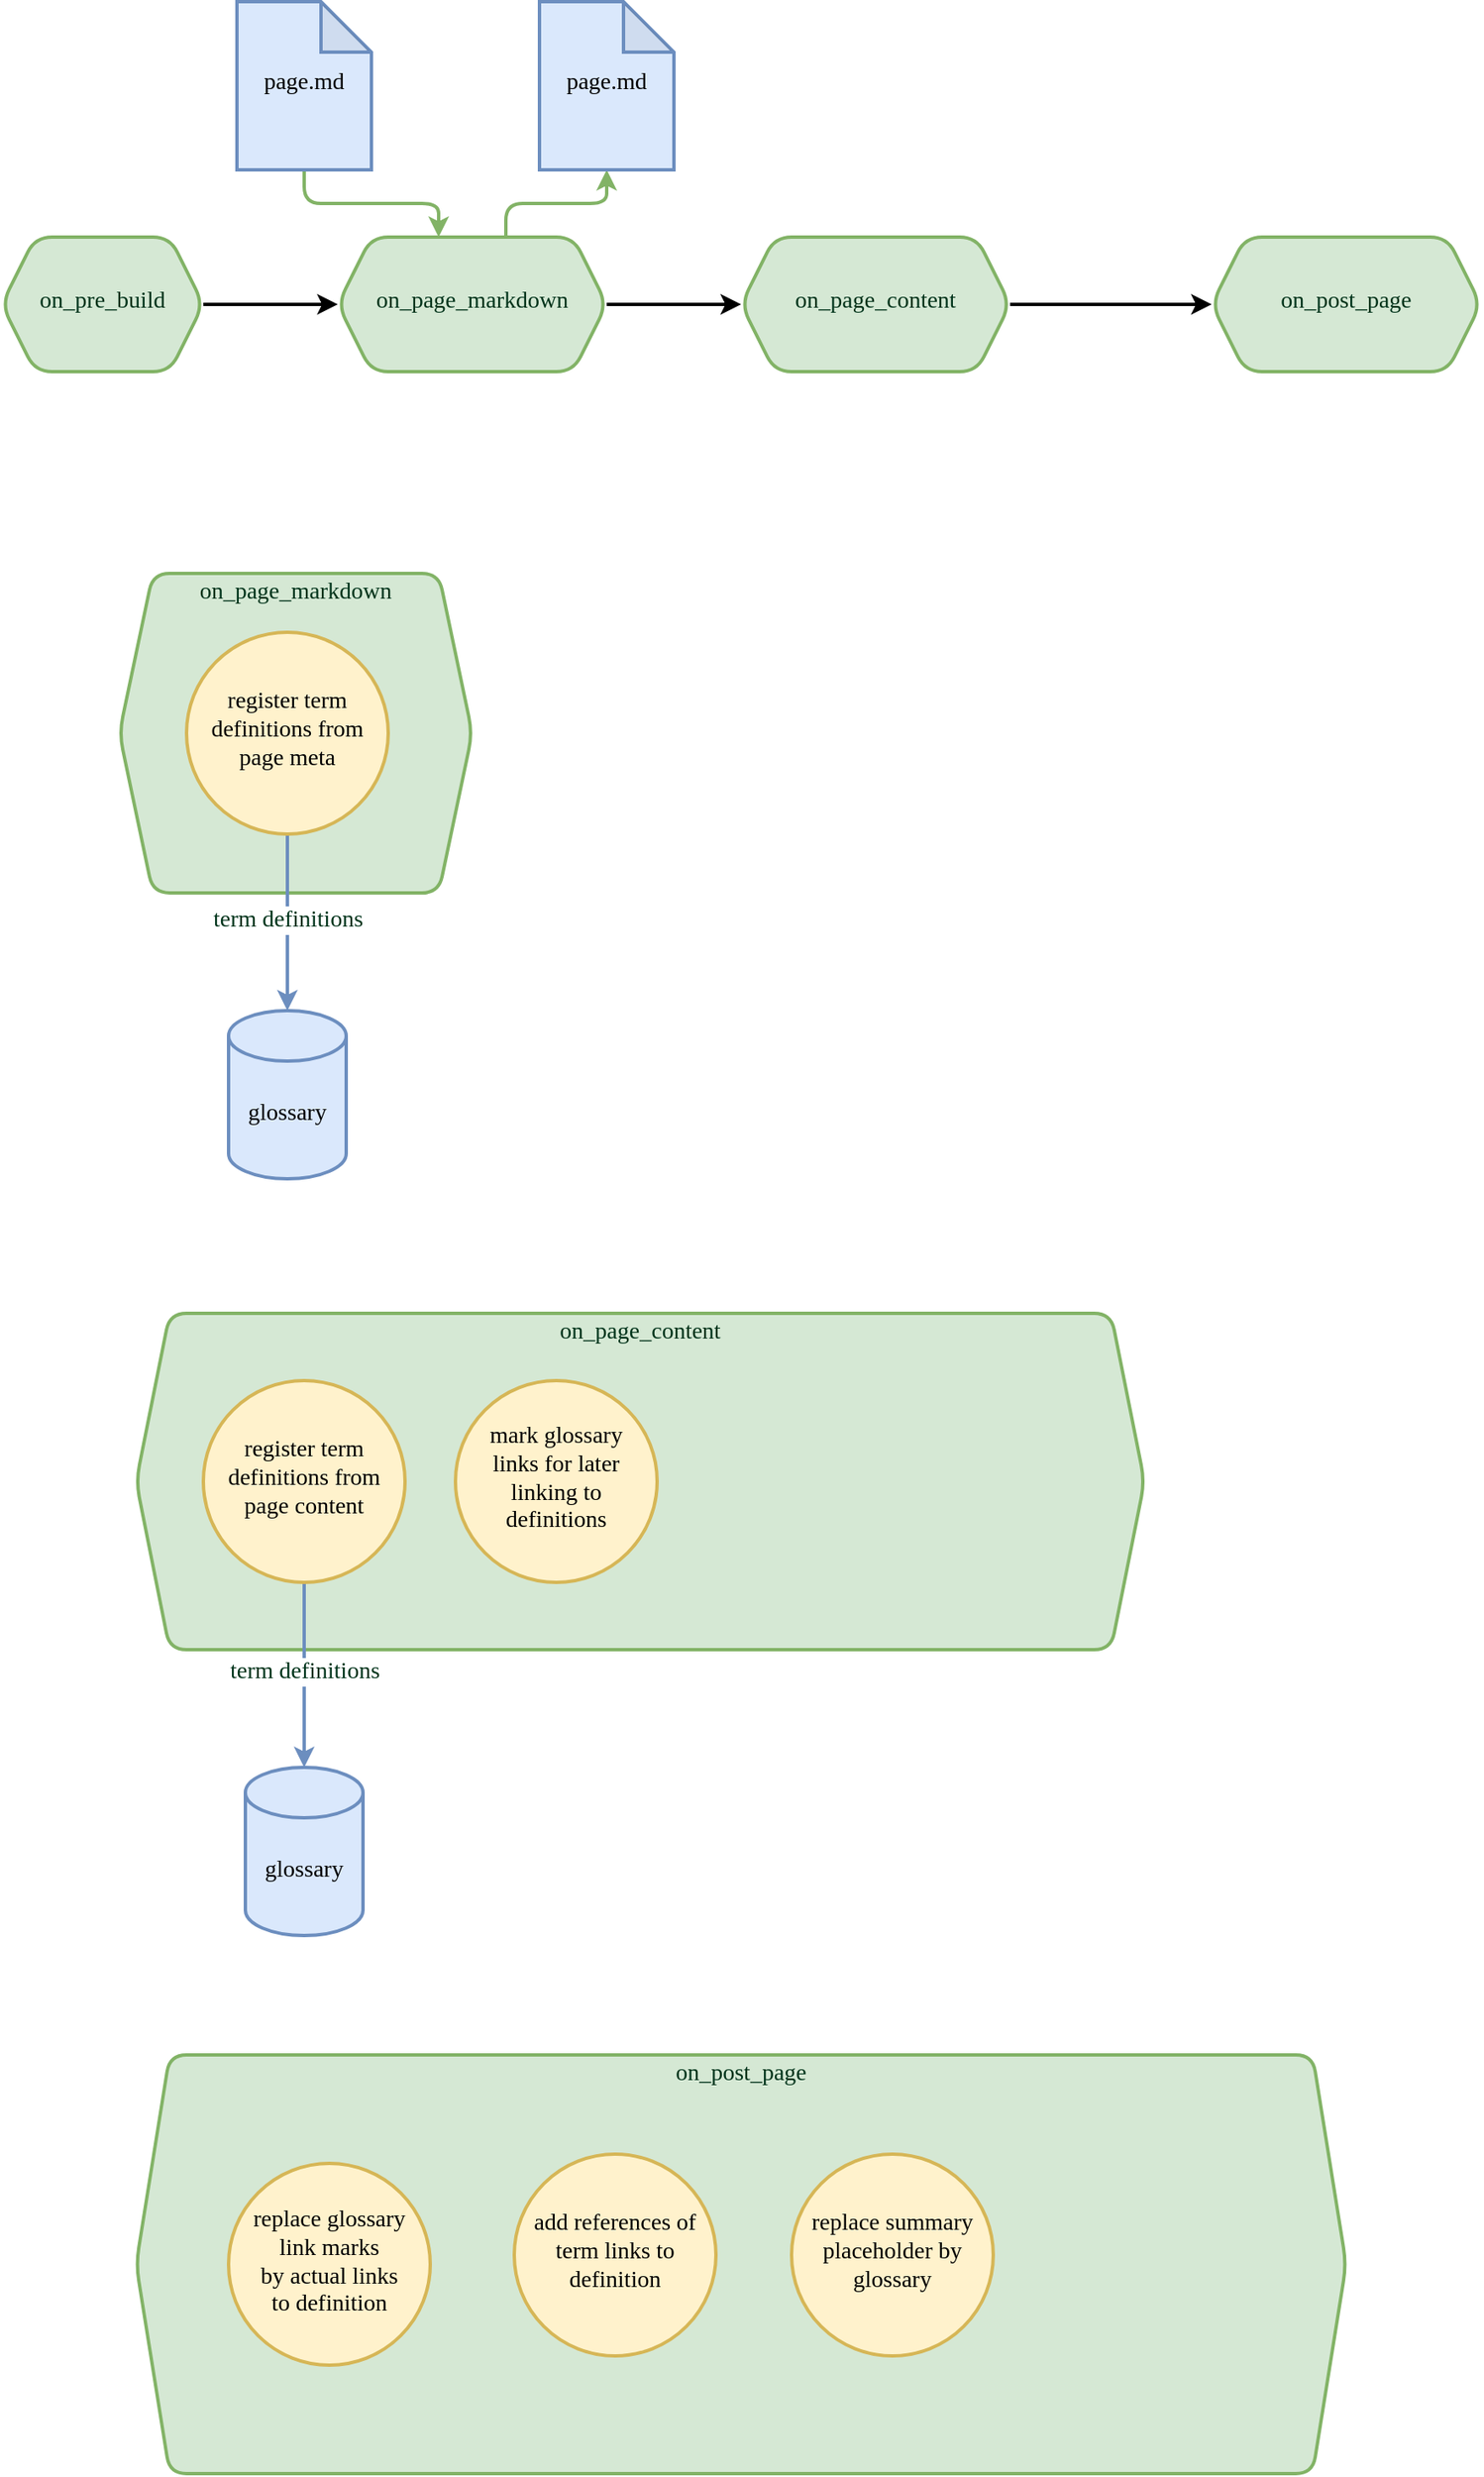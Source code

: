 <mxfile version="15.4.0" type="device"><diagram id="QK-0-mIiAnH5Nrrl9CuK" name="Page-1"><mxGraphModel dx="1106" dy="572" grid="1" gridSize="10" guides="1" tooltips="1" connect="1" arrows="1" fold="1" page="1" pageScale="1" pageWidth="1169" pageHeight="827" math="0" shadow="0"><root><mxCell id="0"/><mxCell id="1" parent="0"/><mxCell id="CYYlXy_nxc0UVKDaJPmh-17" style="edgeStyle=orthogonalEdgeStyle;rounded=1;orthogonalLoop=1;jettySize=auto;html=1;fontFamily=Comic Sans MS;fontSize=14;fontColor=#00331A;fontStyle=0;strokeWidth=2;spacingTop=-4;" edge="1" parent="1" source="CYYlXy_nxc0UVKDaJPmh-4" target="CYYlXy_nxc0UVKDaJPmh-5"><mxGeometry relative="1" as="geometry"/></mxCell><mxCell id="CYYlXy_nxc0UVKDaJPmh-4" value="on_pre_build" style="shape=hexagon;perimeter=hexagonPerimeter2;whiteSpace=wrap;html=1;fixedSize=1;rounded=1;fontFamily=Comic Sans MS;fontSize=14;fontColor=#00331A;fontStyle=0;strokeColor=#82b366;strokeWidth=2;fillColor=#d5e8d4;spacingTop=-4;" vertex="1" parent="1"><mxGeometry x="160" y="160" width="120" height="80" as="geometry"/></mxCell><mxCell id="CYYlXy_nxc0UVKDaJPmh-11" style="edgeStyle=orthogonalEdgeStyle;rounded=1;orthogonalLoop=1;jettySize=auto;html=1;entryX=0.5;entryY=1;entryDx=0;entryDy=0;entryPerimeter=0;exitX=0.625;exitY=0;exitDx=0;exitDy=0;fontFamily=Comic Sans MS;fontSize=14;fontColor=#00331A;fontStyle=0;strokeColor=#82b366;strokeWidth=2;fillColor=#d5e8d4;spacingTop=-4;" edge="1" parent="1" source="CYYlXy_nxc0UVKDaJPmh-5" target="CYYlXy_nxc0UVKDaJPmh-10"><mxGeometry relative="1" as="geometry"><mxPoint x="460" y="150" as="sourcePoint"/></mxGeometry></mxCell><mxCell id="CYYlXy_nxc0UVKDaJPmh-18" style="edgeStyle=orthogonalEdgeStyle;rounded=1;orthogonalLoop=1;jettySize=auto;html=1;fontFamily=Comic Sans MS;fontSize=14;fontColor=#00331A;fontStyle=0;strokeWidth=2;spacingTop=-4;" edge="1" parent="1" source="CYYlXy_nxc0UVKDaJPmh-5" target="CYYlXy_nxc0UVKDaJPmh-6"><mxGeometry relative="1" as="geometry"/></mxCell><mxCell id="CYYlXy_nxc0UVKDaJPmh-5" value="on_page_markdown" style="shape=hexagon;perimeter=hexagonPerimeter2;whiteSpace=wrap;html=1;fixedSize=1;rounded=1;fontFamily=Comic Sans MS;fontSize=14;fontColor=#00331A;fontStyle=0;strokeColor=#82b366;strokeWidth=2;fillColor=#d5e8d4;spacingTop=-4;" vertex="1" parent="1"><mxGeometry x="360" y="160" width="160" height="80" as="geometry"/></mxCell><mxCell id="CYYlXy_nxc0UVKDaJPmh-19" style="edgeStyle=orthogonalEdgeStyle;rounded=1;orthogonalLoop=1;jettySize=auto;html=1;fontFamily=Comic Sans MS;fontSize=14;fontColor=#00331A;fontStyle=0;strokeWidth=2;spacingTop=-4;" edge="1" parent="1" source="CYYlXy_nxc0UVKDaJPmh-6" target="CYYlXy_nxc0UVKDaJPmh-7"><mxGeometry relative="1" as="geometry"/></mxCell><mxCell id="CYYlXy_nxc0UVKDaJPmh-6" value="on_page_content" style="shape=hexagon;perimeter=hexagonPerimeter2;whiteSpace=wrap;html=1;fixedSize=1;rounded=1;fontFamily=Comic Sans MS;fontSize=14;fontColor=#00331A;fontStyle=0;strokeColor=#82b366;strokeWidth=2;fillColor=#d5e8d4;spacingTop=-4;" vertex="1" parent="1"><mxGeometry x="600" y="160" width="160" height="80" as="geometry"/></mxCell><mxCell id="CYYlXy_nxc0UVKDaJPmh-7" value="on_post_page" style="shape=hexagon;perimeter=hexagonPerimeter2;whiteSpace=wrap;html=1;fixedSize=1;rounded=1;fontFamily=Comic Sans MS;fontSize=14;fontColor=#00331A;fontStyle=0;strokeColor=#82b366;strokeWidth=2;fillColor=#d5e8d4;spacingTop=-4;" vertex="1" parent="1"><mxGeometry x="880" y="160" width="160" height="80" as="geometry"/></mxCell><mxCell id="CYYlXy_nxc0UVKDaJPmh-9" style="edgeStyle=orthogonalEdgeStyle;rounded=1;orthogonalLoop=1;jettySize=auto;html=1;entryX=0.375;entryY=0;entryDx=0;entryDy=0;fontFamily=Comic Sans MS;fontSize=14;fontColor=#00331A;fontStyle=0;strokeColor=#82b366;strokeWidth=2;fillColor=#d5e8d4;spacingTop=-4;" edge="1" parent="1" source="CYYlXy_nxc0UVKDaJPmh-8" target="CYYlXy_nxc0UVKDaJPmh-5"><mxGeometry relative="1" as="geometry"/></mxCell><mxCell id="CYYlXy_nxc0UVKDaJPmh-8" value="page.md" style="shape=note;whiteSpace=wrap;html=1;backgroundOutline=1;darkOpacity=0.05;rounded=1;fontFamily=Comic Sans MS;fontSize=14;fontStyle=0;strokeColor=#6c8ebf;strokeWidth=2;fillColor=#dae8fc;spacingTop=-4;" vertex="1" parent="1"><mxGeometry x="300" y="20" width="80" height="100" as="geometry"/></mxCell><mxCell id="CYYlXy_nxc0UVKDaJPmh-10" value="page.md" style="shape=note;whiteSpace=wrap;html=1;backgroundOutline=1;darkOpacity=0.05;rounded=1;fontFamily=Comic Sans MS;fontSize=14;fontStyle=0;strokeColor=#6c8ebf;strokeWidth=2;fillColor=#dae8fc;spacingTop=-4;" vertex="1" parent="1"><mxGeometry x="480" y="20" width="80" height="100" as="geometry"/></mxCell><mxCell id="CYYlXy_nxc0UVKDaJPmh-13" value="on_page_markdown" style="shape=hexagon;perimeter=hexagonPerimeter2;whiteSpace=wrap;html=1;fixedSize=1;rounded=1;fontFamily=Comic Sans MS;fontSize=14;fontColor=#00331A;fontStyle=0;strokeColor=#82b366;strokeWidth=2;fillColor=#d5e8d4;spacingTop=-4;verticalAlign=top;" vertex="1" parent="1"><mxGeometry x="230" y="360" width="210" height="190" as="geometry"/></mxCell><mxCell id="CYYlXy_nxc0UVKDaJPmh-16" value="term definitions" style="edgeStyle=orthogonalEdgeStyle;rounded=1;orthogonalLoop=1;jettySize=auto;html=1;fontFamily=Comic Sans MS;fontSize=14;fontColor=#00331A;fontStyle=0;strokeColor=#6c8ebf;strokeWidth=2;fillColor=#dae8fc;spacingTop=-4;" edge="1" parent="1" source="CYYlXy_nxc0UVKDaJPmh-14" target="CYYlXy_nxc0UVKDaJPmh-15"><mxGeometry relative="1" as="geometry"/></mxCell><mxCell id="CYYlXy_nxc0UVKDaJPmh-14" value="register term definitions from page meta" style="ellipse;whiteSpace=wrap;html=1;aspect=fixed;verticalAlign=middle;rounded=1;fontFamily=Comic Sans MS;fontSize=14;fontStyle=0;strokeColor=#d6b656;strokeWidth=2;fillColor=#fff2cc;spacingTop=-4;" vertex="1" parent="1"><mxGeometry x="270" y="395" width="120" height="120" as="geometry"/></mxCell><mxCell id="CYYlXy_nxc0UVKDaJPmh-15" value="glossary" style="shape=cylinder3;whiteSpace=wrap;html=1;boundedLbl=1;backgroundOutline=1;size=15;verticalAlign=middle;rounded=1;fontFamily=Comic Sans MS;fontSize=14;fontStyle=0;strokeColor=#6c8ebf;strokeWidth=2;fillColor=#dae8fc;spacingTop=-4;" vertex="1" parent="1"><mxGeometry x="295" y="620" width="70" height="100" as="geometry"/></mxCell><mxCell id="CYYlXy_nxc0UVKDaJPmh-20" value="on_page_content" style="shape=hexagon;perimeter=hexagonPerimeter2;whiteSpace=wrap;html=1;fixedSize=1;rounded=1;fontFamily=Comic Sans MS;fontSize=14;fontColor=#00331A;fontStyle=0;strokeColor=#82b366;strokeWidth=2;fillColor=#d5e8d4;spacingTop=-4;verticalAlign=top;" vertex="1" parent="1"><mxGeometry x="240" y="800" width="600" height="200" as="geometry"/></mxCell><mxCell id="CYYlXy_nxc0UVKDaJPmh-23" value="term definitions" style="edgeStyle=orthogonalEdgeStyle;rounded=1;orthogonalLoop=1;jettySize=auto;html=1;fontFamily=Comic Sans MS;fontSize=14;fontColor=#00331A;fontStyle=0;strokeWidth=2;spacingTop=-4;fillColor=#dae8fc;strokeColor=#6c8ebf;" edge="1" parent="1" source="CYYlXy_nxc0UVKDaJPmh-21" target="CYYlXy_nxc0UVKDaJPmh-22"><mxGeometry relative="1" as="geometry"/></mxCell><mxCell id="CYYlXy_nxc0UVKDaJPmh-21" value="register term definitions from page content" style="ellipse;whiteSpace=wrap;html=1;aspect=fixed;verticalAlign=middle;rounded=1;fontFamily=Comic Sans MS;fontSize=14;fontStyle=0;strokeColor=#d6b656;strokeWidth=2;fillColor=#fff2cc;spacingTop=-4;" vertex="1" parent="1"><mxGeometry x="280" y="840" width="120" height="120" as="geometry"/></mxCell><mxCell id="CYYlXy_nxc0UVKDaJPmh-22" value="glossary" style="shape=cylinder3;whiteSpace=wrap;html=1;boundedLbl=1;backgroundOutline=1;size=15;verticalAlign=middle;rounded=1;fontFamily=Comic Sans MS;fontSize=14;fontStyle=0;strokeColor=#6c8ebf;strokeWidth=2;fillColor=#dae8fc;spacingTop=-4;" vertex="1" parent="1"><mxGeometry x="305" y="1070" width="70" height="100" as="geometry"/></mxCell><mxCell id="CYYlXy_nxc0UVKDaJPmh-24" value="mark glossary&lt;br&gt;links for later&lt;br&gt;linking to&lt;br&gt;definitions" style="ellipse;whiteSpace=wrap;html=1;aspect=fixed;verticalAlign=middle;rounded=1;fontFamily=Comic Sans MS;fontSize=14;fontStyle=0;strokeColor=#d6b656;strokeWidth=2;fillColor=#fff2cc;spacingTop=-4;" vertex="1" parent="1"><mxGeometry x="430" y="840" width="120" height="120" as="geometry"/></mxCell><mxCell id="CYYlXy_nxc0UVKDaJPmh-25" value="on_post_page" style="shape=hexagon;perimeter=hexagonPerimeter2;whiteSpace=wrap;html=1;fixedSize=1;rounded=1;fontFamily=Comic Sans MS;fontSize=14;fontColor=#00331A;fontStyle=0;strokeColor=#82b366;strokeWidth=2;fillColor=#d5e8d4;spacingTop=-4;verticalAlign=top;" vertex="1" parent="1"><mxGeometry x="240" y="1241" width="720" height="249" as="geometry"/></mxCell><mxCell id="CYYlXy_nxc0UVKDaJPmh-26" value="replace glossary&lt;br&gt;link marks&lt;br&gt;by actual links&lt;br&gt;to definition" style="ellipse;whiteSpace=wrap;html=1;aspect=fixed;verticalAlign=middle;rounded=1;fontFamily=Comic Sans MS;fontSize=14;fontStyle=0;strokeColor=#d6b656;strokeWidth=2;fillColor=#fff2cc;spacingTop=-4;" vertex="1" parent="1"><mxGeometry x="295" y="1305.5" width="120" height="120" as="geometry"/></mxCell><mxCell id="CYYlXy_nxc0UVKDaJPmh-27" value="add references of term links to definition" style="ellipse;whiteSpace=wrap;html=1;aspect=fixed;verticalAlign=middle;rounded=1;fontFamily=Comic Sans MS;fontSize=14;fontStyle=0;strokeColor=#d6b656;strokeWidth=2;fillColor=#fff2cc;spacingTop=-4;" vertex="1" parent="1"><mxGeometry x="465" y="1300" width="120" height="120" as="geometry"/></mxCell><mxCell id="CYYlXy_nxc0UVKDaJPmh-28" value="replace summary placeholder by glossary" style="ellipse;whiteSpace=wrap;html=1;aspect=fixed;verticalAlign=middle;rounded=1;fontFamily=Comic Sans MS;fontSize=14;fontStyle=0;strokeColor=#d6b656;strokeWidth=2;fillColor=#fff2cc;spacingTop=-4;" vertex="1" parent="1"><mxGeometry x="630" y="1300" width="120" height="120" as="geometry"/></mxCell></root></mxGraphModel></diagram></mxfile>